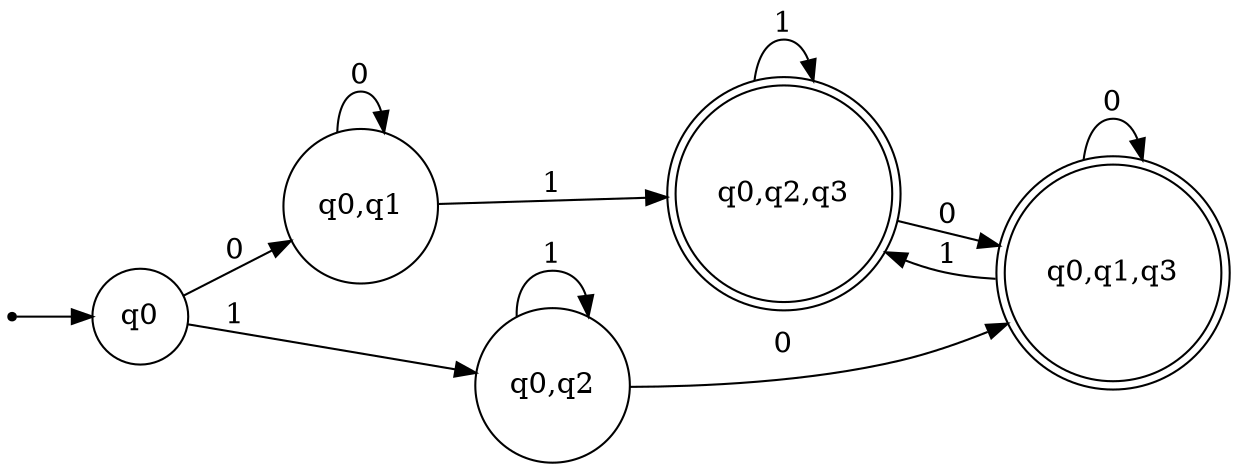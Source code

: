 digraph dfa2 {
    rankdir=LR;
    node [shape=circle];
    __start [label="", shape=point];
    node [shape=doublecircle]; "q0,q1,q3" "q0,q2,q3";
    node [shape=circle];
    
    __start -> "q0";
    "q0" -> "q0,q1" [label="0"];
    "q0" -> "q0,q2" [label="1"];
    "q0,q1" -> "q0,q1" [label="0"];
    "q0,q1" -> "q0,q2,q3" [label="1"];
    "q0,q2" -> "q0,q1,q3" [label="0"];
    "q0,q2" -> "q0,q2" [label="1"];
    "q0,q1,q3" -> "q0,q1,q3" [label="0"];
    "q0,q1,q3" -> "q0,q2,q3" [label="1"];
    "q0,q2,q3" -> "q0,q1,q3" [label="0"];
    "q0,q2,q3" -> "q0,q2,q3" [label="1"];
}